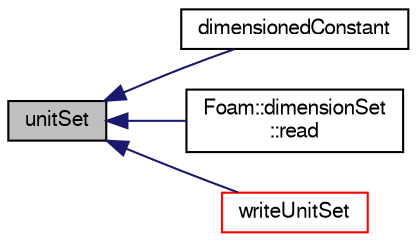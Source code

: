 digraph "unitSet"
{
  bgcolor="transparent";
  edge [fontname="FreeSans",fontsize="10",labelfontname="FreeSans",labelfontsize="10"];
  node [fontname="FreeSans",fontsize="10",shape=record];
  rankdir="LR";
  Node1 [label="unitSet",height=0.2,width=0.4,color="black", fillcolor="grey75", style="filled" fontcolor="black"];
  Node1 -> Node2 [dir="back",color="midnightblue",fontsize="10",style="solid",fontname="FreeSans"];
  Node2 [label="dimensionedConstant",height=0.2,width=0.4,color="black",URL="$a10237.html#aaef3d8e06f571dbca68225fc1ab20fc9"];
  Node1 -> Node3 [dir="back",color="midnightblue",fontsize="10",style="solid",fontname="FreeSans"];
  Node3 [label="Foam::dimensionSet\l::read",height=0.2,width=0.4,color="black",URL="$a00513.html#a6f2d6f969f8e842149ed8776da67b38e",tooltip="Read using system units. "];
  Node1 -> Node4 [dir="back",color="midnightblue",fontsize="10",style="solid",fontname="FreeSans"];
  Node4 [label="writeUnitSet",height=0.2,width=0.4,color="red",URL="$a10237.html#aae7ac4176d791b3e835562c8f33b9b3e",tooltip="Set of units. "];
}
